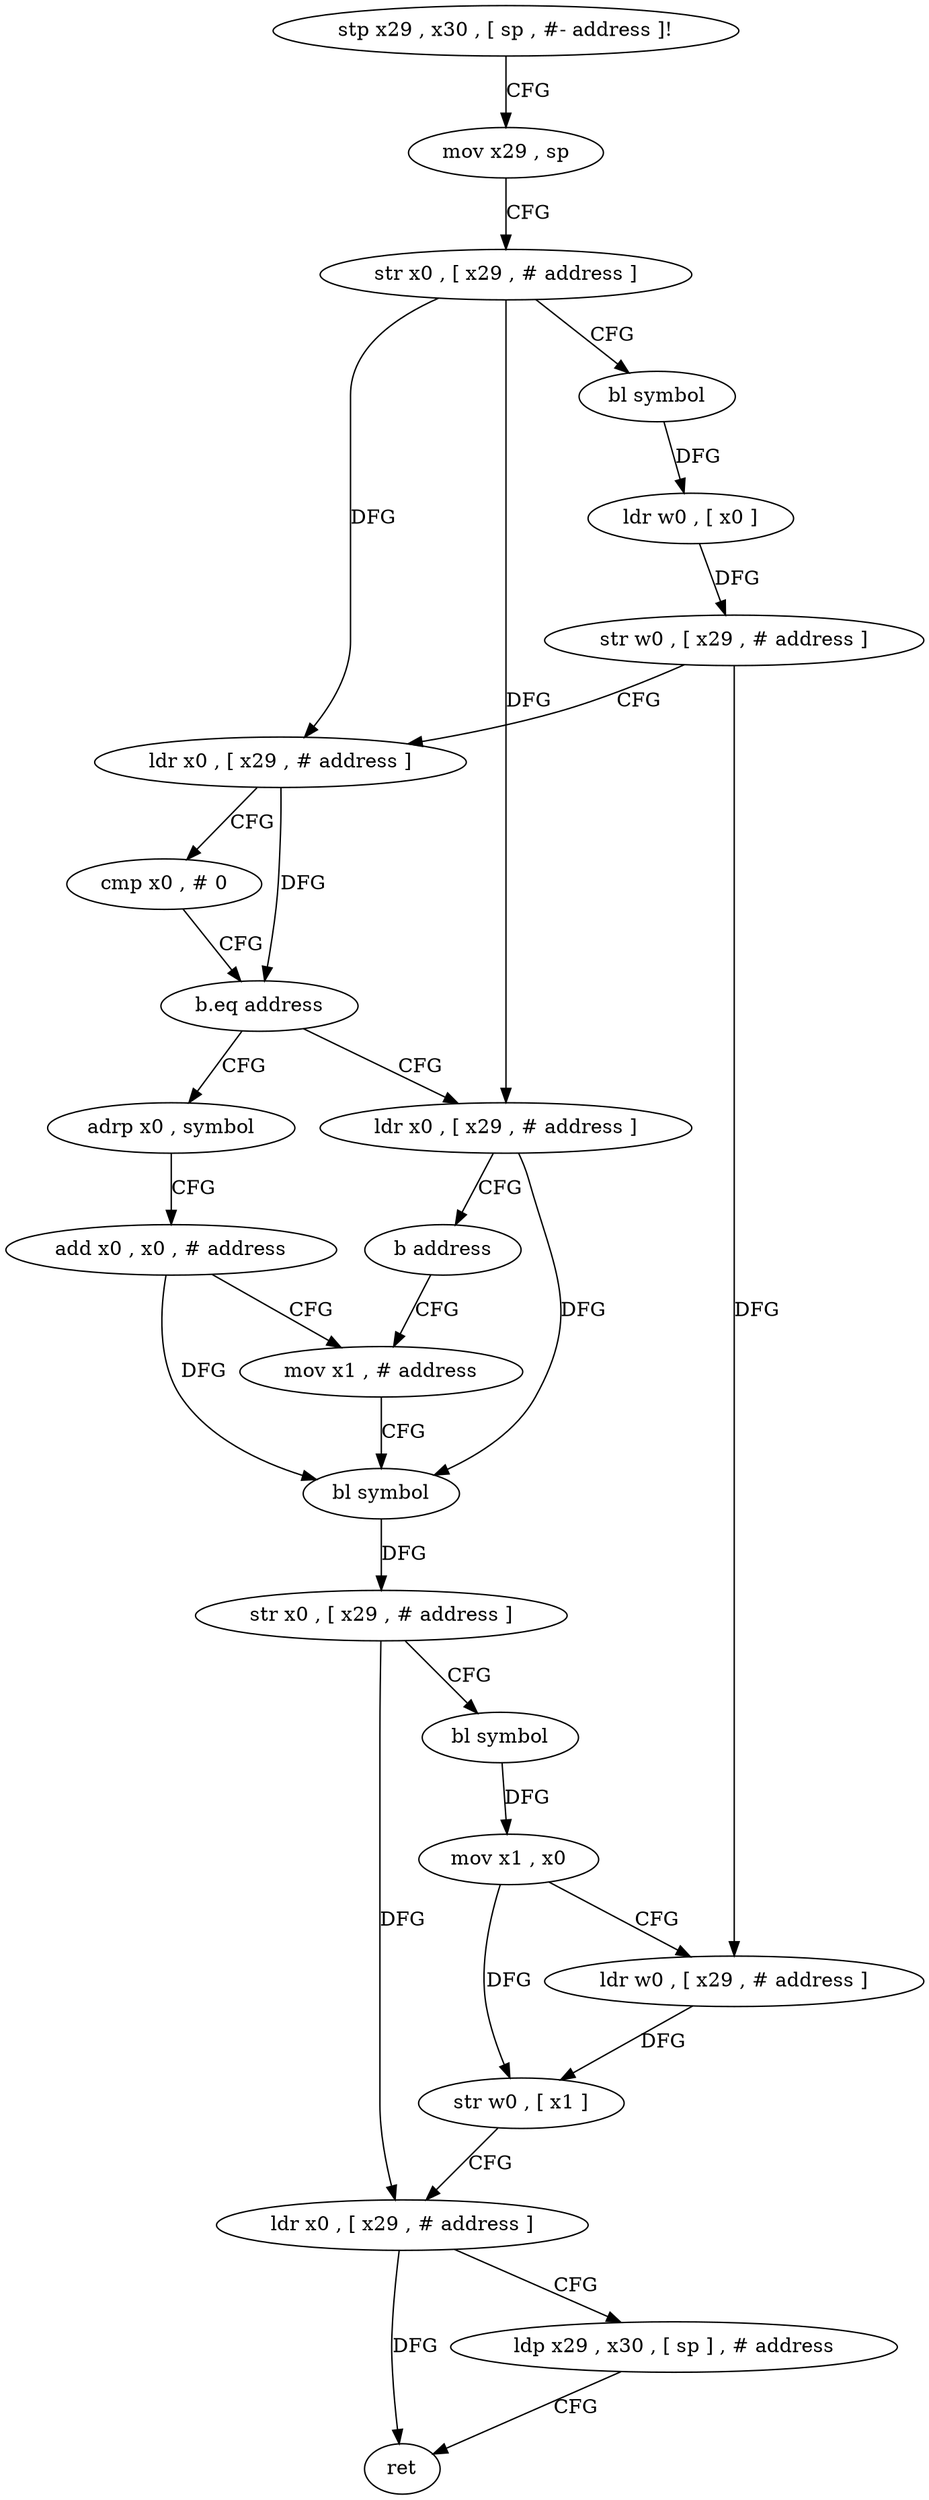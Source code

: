 digraph "func" {
"4209000" [label = "stp x29 , x30 , [ sp , #- address ]!" ]
"4209004" [label = "mov x29 , sp" ]
"4209008" [label = "str x0 , [ x29 , # address ]" ]
"4209012" [label = "bl symbol" ]
"4209016" [label = "ldr w0 , [ x0 ]" ]
"4209020" [label = "str w0 , [ x29 , # address ]" ]
"4209024" [label = "ldr x0 , [ x29 , # address ]" ]
"4209028" [label = "cmp x0 , # 0" ]
"4209032" [label = "b.eq address" ]
"4209044" [label = "adrp x0 , symbol" ]
"4209036" [label = "ldr x0 , [ x29 , # address ]" ]
"4209048" [label = "add x0 , x0 , # address" ]
"4209052" [label = "mov x1 , # address" ]
"4209040" [label = "b address" ]
"4209056" [label = "bl symbol" ]
"4209060" [label = "str x0 , [ x29 , # address ]" ]
"4209064" [label = "bl symbol" ]
"4209068" [label = "mov x1 , x0" ]
"4209072" [label = "ldr w0 , [ x29 , # address ]" ]
"4209076" [label = "str w0 , [ x1 ]" ]
"4209080" [label = "ldr x0 , [ x29 , # address ]" ]
"4209084" [label = "ldp x29 , x30 , [ sp ] , # address" ]
"4209088" [label = "ret" ]
"4209000" -> "4209004" [ label = "CFG" ]
"4209004" -> "4209008" [ label = "CFG" ]
"4209008" -> "4209012" [ label = "CFG" ]
"4209008" -> "4209024" [ label = "DFG" ]
"4209008" -> "4209036" [ label = "DFG" ]
"4209012" -> "4209016" [ label = "DFG" ]
"4209016" -> "4209020" [ label = "DFG" ]
"4209020" -> "4209024" [ label = "CFG" ]
"4209020" -> "4209072" [ label = "DFG" ]
"4209024" -> "4209028" [ label = "CFG" ]
"4209024" -> "4209032" [ label = "DFG" ]
"4209028" -> "4209032" [ label = "CFG" ]
"4209032" -> "4209044" [ label = "CFG" ]
"4209032" -> "4209036" [ label = "CFG" ]
"4209044" -> "4209048" [ label = "CFG" ]
"4209036" -> "4209040" [ label = "CFG" ]
"4209036" -> "4209056" [ label = "DFG" ]
"4209048" -> "4209052" [ label = "CFG" ]
"4209048" -> "4209056" [ label = "DFG" ]
"4209052" -> "4209056" [ label = "CFG" ]
"4209040" -> "4209052" [ label = "CFG" ]
"4209056" -> "4209060" [ label = "DFG" ]
"4209060" -> "4209064" [ label = "CFG" ]
"4209060" -> "4209080" [ label = "DFG" ]
"4209064" -> "4209068" [ label = "DFG" ]
"4209068" -> "4209072" [ label = "CFG" ]
"4209068" -> "4209076" [ label = "DFG" ]
"4209072" -> "4209076" [ label = "DFG" ]
"4209076" -> "4209080" [ label = "CFG" ]
"4209080" -> "4209084" [ label = "CFG" ]
"4209080" -> "4209088" [ label = "DFG" ]
"4209084" -> "4209088" [ label = "CFG" ]
}
